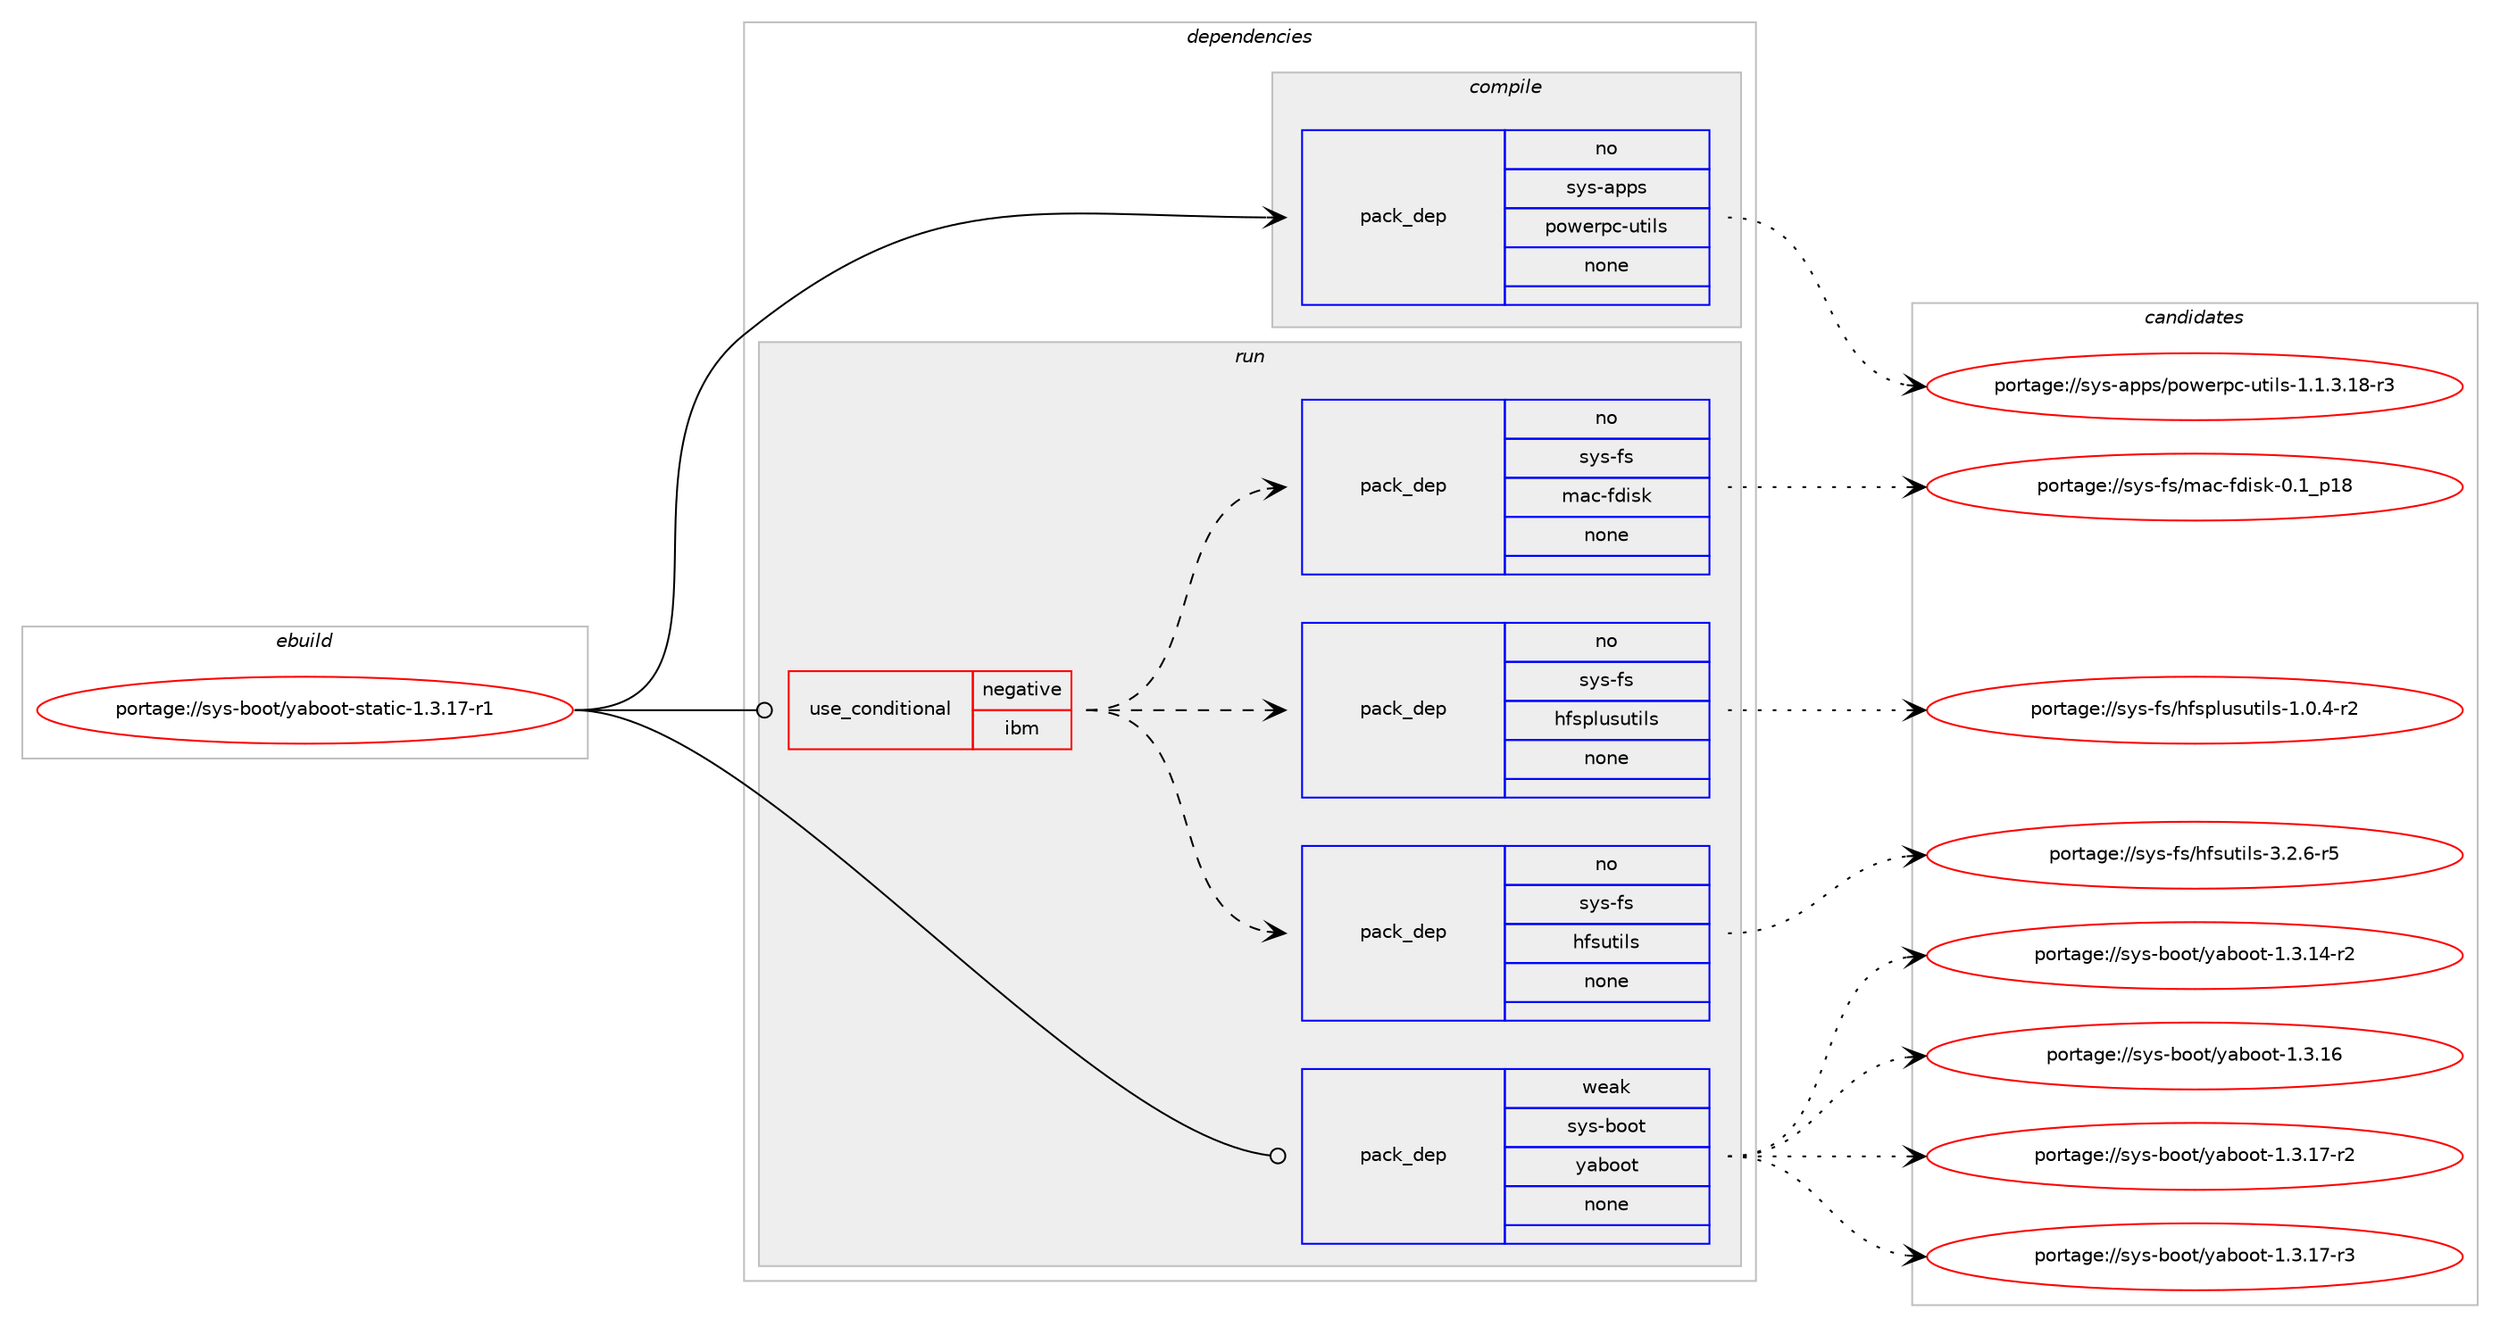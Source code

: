 digraph prolog {

# *************
# Graph options
# *************

newrank=true;
concentrate=true;
compound=true;
graph [rankdir=LR,fontname=Helvetica,fontsize=10,ranksep=1.5];#, ranksep=2.5, nodesep=0.2];
edge  [arrowhead=vee];
node  [fontname=Helvetica,fontsize=10];

# **********
# The ebuild
# **********

subgraph cluster_leftcol {
color=gray;
rank=same;
label=<<i>ebuild</i>>;
id [label="portage://sys-boot/yaboot-static-1.3.17-r1", color=red, width=4, href="../sys-boot/yaboot-static-1.3.17-r1.svg"];
}

# ****************
# The dependencies
# ****************

subgraph cluster_midcol {
color=gray;
label=<<i>dependencies</i>>;
subgraph cluster_compile {
fillcolor="#eeeeee";
style=filled;
label=<<i>compile</i>>;
subgraph pack307506 {
dependency415608 [label=<<TABLE BORDER="0" CELLBORDER="1" CELLSPACING="0" CELLPADDING="4" WIDTH="220"><TR><TD ROWSPAN="6" CELLPADDING="30">pack_dep</TD></TR><TR><TD WIDTH="110">no</TD></TR><TR><TD>sys-apps</TD></TR><TR><TD>powerpc-utils</TD></TR><TR><TD>none</TD></TR><TR><TD></TD></TR></TABLE>>, shape=none, color=blue];
}
id:e -> dependency415608:w [weight=20,style="solid",arrowhead="vee"];
}
subgraph cluster_compileandrun {
fillcolor="#eeeeee";
style=filled;
label=<<i>compile and run</i>>;
}
subgraph cluster_run {
fillcolor="#eeeeee";
style=filled;
label=<<i>run</i>>;
subgraph cond101139 {
dependency415609 [label=<<TABLE BORDER="0" CELLBORDER="1" CELLSPACING="0" CELLPADDING="4"><TR><TD ROWSPAN="3" CELLPADDING="10">use_conditional</TD></TR><TR><TD>negative</TD></TR><TR><TD>ibm</TD></TR></TABLE>>, shape=none, color=red];
subgraph pack307507 {
dependency415610 [label=<<TABLE BORDER="0" CELLBORDER="1" CELLSPACING="0" CELLPADDING="4" WIDTH="220"><TR><TD ROWSPAN="6" CELLPADDING="30">pack_dep</TD></TR><TR><TD WIDTH="110">no</TD></TR><TR><TD>sys-fs</TD></TR><TR><TD>hfsutils</TD></TR><TR><TD>none</TD></TR><TR><TD></TD></TR></TABLE>>, shape=none, color=blue];
}
dependency415609:e -> dependency415610:w [weight=20,style="dashed",arrowhead="vee"];
subgraph pack307508 {
dependency415611 [label=<<TABLE BORDER="0" CELLBORDER="1" CELLSPACING="0" CELLPADDING="4" WIDTH="220"><TR><TD ROWSPAN="6" CELLPADDING="30">pack_dep</TD></TR><TR><TD WIDTH="110">no</TD></TR><TR><TD>sys-fs</TD></TR><TR><TD>hfsplusutils</TD></TR><TR><TD>none</TD></TR><TR><TD></TD></TR></TABLE>>, shape=none, color=blue];
}
dependency415609:e -> dependency415611:w [weight=20,style="dashed",arrowhead="vee"];
subgraph pack307509 {
dependency415612 [label=<<TABLE BORDER="0" CELLBORDER="1" CELLSPACING="0" CELLPADDING="4" WIDTH="220"><TR><TD ROWSPAN="6" CELLPADDING="30">pack_dep</TD></TR><TR><TD WIDTH="110">no</TD></TR><TR><TD>sys-fs</TD></TR><TR><TD>mac-fdisk</TD></TR><TR><TD>none</TD></TR><TR><TD></TD></TR></TABLE>>, shape=none, color=blue];
}
dependency415609:e -> dependency415612:w [weight=20,style="dashed",arrowhead="vee"];
}
id:e -> dependency415609:w [weight=20,style="solid",arrowhead="odot"];
subgraph pack307510 {
dependency415613 [label=<<TABLE BORDER="0" CELLBORDER="1" CELLSPACING="0" CELLPADDING="4" WIDTH="220"><TR><TD ROWSPAN="6" CELLPADDING="30">pack_dep</TD></TR><TR><TD WIDTH="110">weak</TD></TR><TR><TD>sys-boot</TD></TR><TR><TD>yaboot</TD></TR><TR><TD>none</TD></TR><TR><TD></TD></TR></TABLE>>, shape=none, color=blue];
}
id:e -> dependency415613:w [weight=20,style="solid",arrowhead="odot"];
}
}

# **************
# The candidates
# **************

subgraph cluster_choices {
rank=same;
color=gray;
label=<<i>candidates</i>>;

subgraph choice307506 {
color=black;
nodesep=1;
choiceportage11512111545971121121154711211111910111411299451171161051081154549464946514649564511451 [label="portage://sys-apps/powerpc-utils-1.1.3.18-r3", color=red, width=4,href="../sys-apps/powerpc-utils-1.1.3.18-r3.svg"];
dependency415608:e -> choiceportage11512111545971121121154711211111910111411299451171161051081154549464946514649564511451:w [style=dotted,weight="100"];
}
subgraph choice307507 {
color=black;
nodesep=1;
choiceportage11512111545102115471041021151171161051081154551465046544511453 [label="portage://sys-fs/hfsutils-3.2.6-r5", color=red, width=4,href="../sys-fs/hfsutils-3.2.6-r5.svg"];
dependency415610:e -> choiceportage11512111545102115471041021151171161051081154551465046544511453:w [style=dotted,weight="100"];
}
subgraph choice307508 {
color=black;
nodesep=1;
choiceportage11512111545102115471041021151121081171151171161051081154549464846524511450 [label="portage://sys-fs/hfsplusutils-1.0.4-r2", color=red, width=4,href="../sys-fs/hfsplusutils-1.0.4-r2.svg"];
dependency415611:e -> choiceportage11512111545102115471041021151121081171151171161051081154549464846524511450:w [style=dotted,weight="100"];
}
subgraph choice307509 {
color=black;
nodesep=1;
choiceportage115121115451021154710997994510210010511510745484649951124956 [label="portage://sys-fs/mac-fdisk-0.1_p18", color=red, width=4,href="../sys-fs/mac-fdisk-0.1_p18.svg"];
dependency415612:e -> choiceportage115121115451021154710997994510210010511510745484649951124956:w [style=dotted,weight="100"];
}
subgraph choice307510 {
color=black;
nodesep=1;
choiceportage1151211154598111111116471219798111111116454946514649524511450 [label="portage://sys-boot/yaboot-1.3.14-r2", color=red, width=4,href="../sys-boot/yaboot-1.3.14-r2.svg"];
choiceportage115121115459811111111647121979811111111645494651464954 [label="portage://sys-boot/yaboot-1.3.16", color=red, width=4,href="../sys-boot/yaboot-1.3.16.svg"];
choiceportage1151211154598111111116471219798111111116454946514649554511450 [label="portage://sys-boot/yaboot-1.3.17-r2", color=red, width=4,href="../sys-boot/yaboot-1.3.17-r2.svg"];
choiceportage1151211154598111111116471219798111111116454946514649554511451 [label="portage://sys-boot/yaboot-1.3.17-r3", color=red, width=4,href="../sys-boot/yaboot-1.3.17-r3.svg"];
dependency415613:e -> choiceportage1151211154598111111116471219798111111116454946514649524511450:w [style=dotted,weight="100"];
dependency415613:e -> choiceportage115121115459811111111647121979811111111645494651464954:w [style=dotted,weight="100"];
dependency415613:e -> choiceportage1151211154598111111116471219798111111116454946514649554511450:w [style=dotted,weight="100"];
dependency415613:e -> choiceportage1151211154598111111116471219798111111116454946514649554511451:w [style=dotted,weight="100"];
}
}

}
